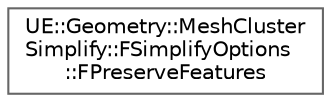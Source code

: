 digraph "Graphical Class Hierarchy"
{
 // INTERACTIVE_SVG=YES
 // LATEX_PDF_SIZE
  bgcolor="transparent";
  edge [fontname=Helvetica,fontsize=10,labelfontname=Helvetica,labelfontsize=10];
  node [fontname=Helvetica,fontsize=10,shape=box,height=0.2,width=0.4];
  rankdir="LR";
  Node0 [id="Node000000",label="UE::Geometry::MeshCluster\lSimplify::FSimplifyOptions\l::FPreserveFeatures",height=0.2,width=0.4,color="grey40", fillcolor="white", style="filled",URL="$de/de1/structUE_1_1Geometry_1_1MeshClusterSimplify_1_1FSimplifyOptions_1_1FPreserveFeatures.html",tooltip=" "];
}
